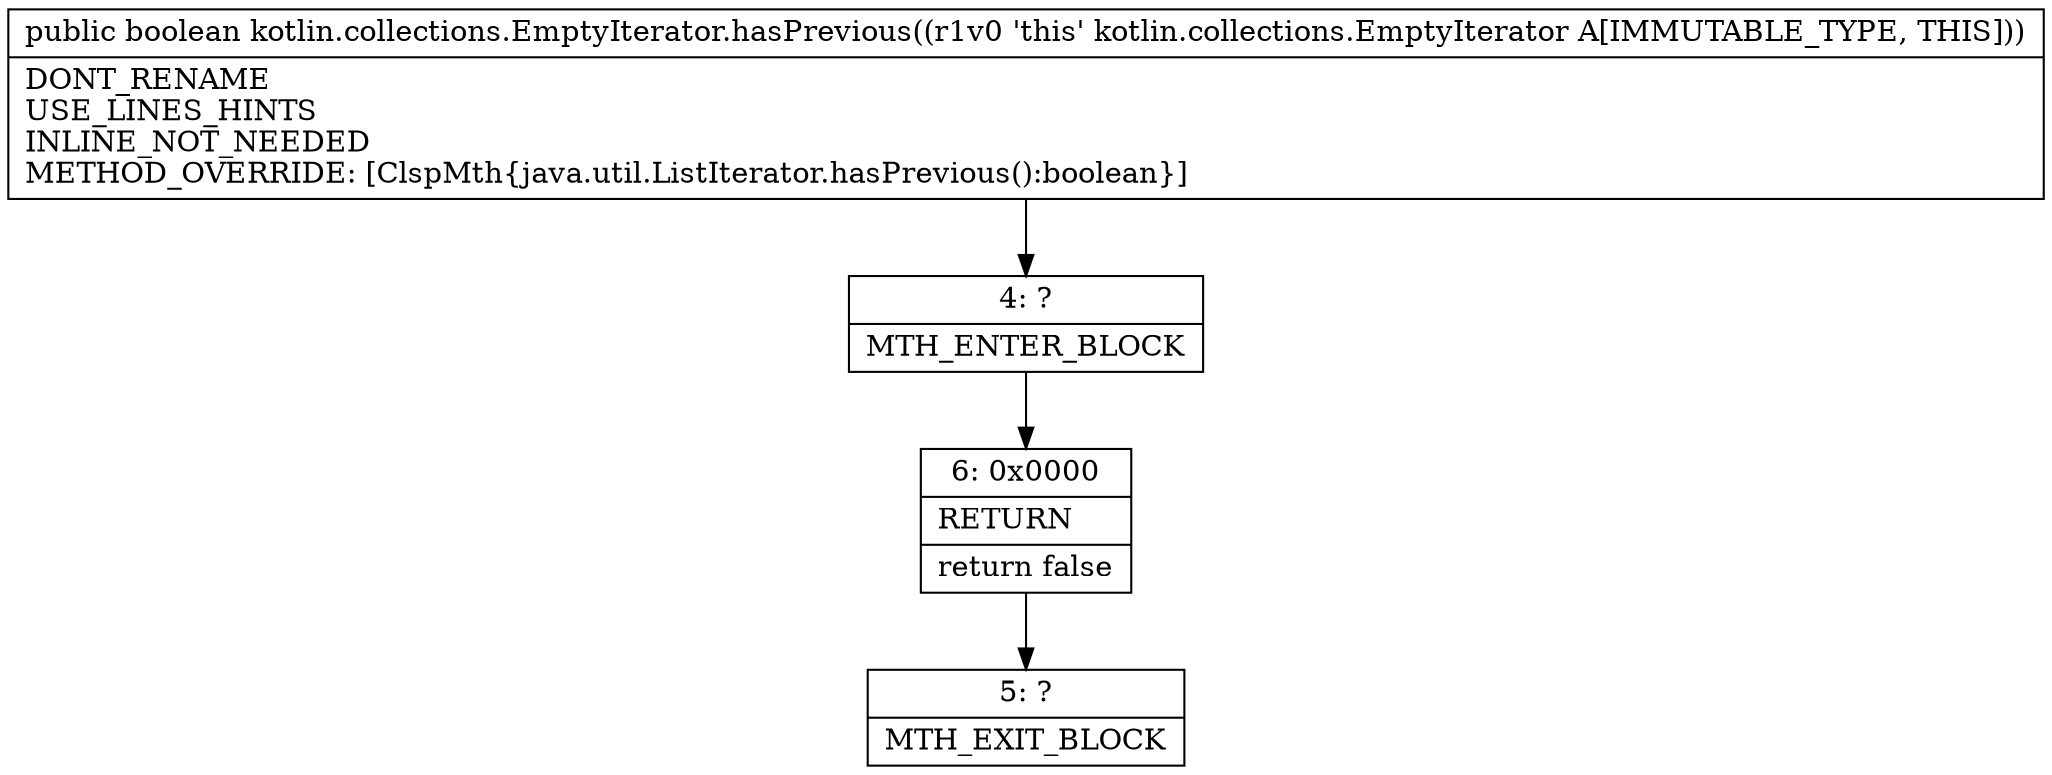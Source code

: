 digraph "CFG forkotlin.collections.EmptyIterator.hasPrevious()Z" {
Node_4 [shape=record,label="{4\:\ ?|MTH_ENTER_BLOCK\l}"];
Node_6 [shape=record,label="{6\:\ 0x0000|RETURN\l|return false\l}"];
Node_5 [shape=record,label="{5\:\ ?|MTH_EXIT_BLOCK\l}"];
MethodNode[shape=record,label="{public boolean kotlin.collections.EmptyIterator.hasPrevious((r1v0 'this' kotlin.collections.EmptyIterator A[IMMUTABLE_TYPE, THIS]))  | DONT_RENAME\lUSE_LINES_HINTS\lINLINE_NOT_NEEDED\lMETHOD_OVERRIDE: [ClspMth\{java.util.ListIterator.hasPrevious():boolean\}]\l}"];
MethodNode -> Node_4;Node_4 -> Node_6;
Node_6 -> Node_5;
}

